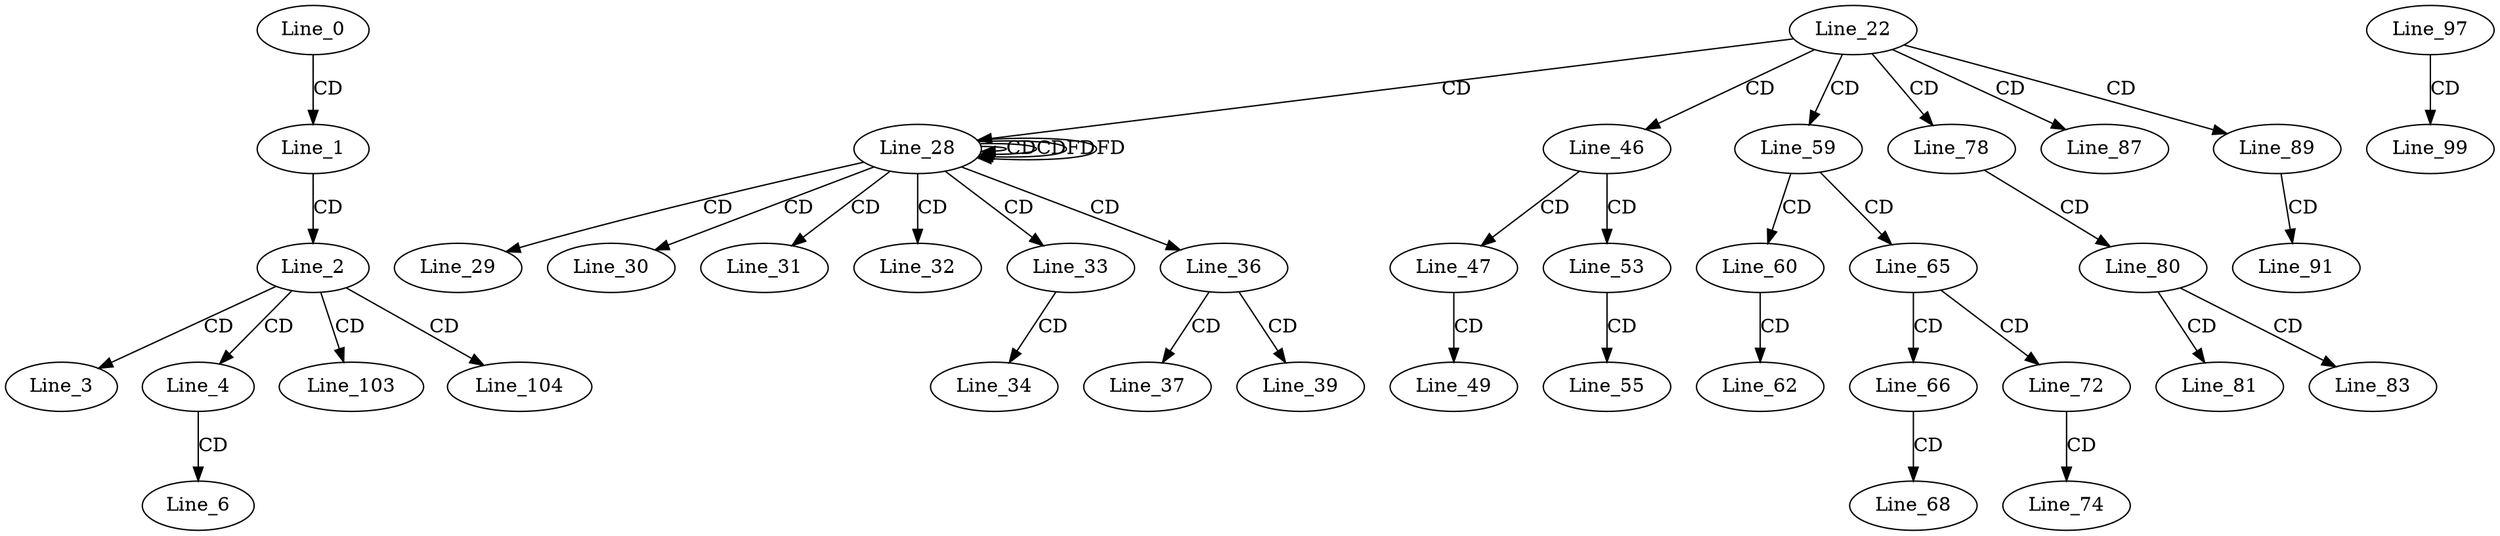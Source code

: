 digraph G {
  Line_0;
  Line_1;
  Line_2;
  Line_3;
  Line_4;
  Line_4;
  Line_6;
  Line_22;
  Line_28;
  Line_28;
  Line_28;
  Line_29;
  Line_30;
  Line_31;
  Line_32;
  Line_33;
  Line_34;
  Line_36;
  Line_37;
  Line_39;
  Line_46;
  Line_47;
  Line_47;
  Line_49;
  Line_53;
  Line_53;
  Line_55;
  Line_59;
  Line_60;
  Line_60;
  Line_62;
  Line_65;
  Line_66;
  Line_66;
  Line_68;
  Line_72;
  Line_72;
  Line_74;
  Line_78;
  Line_78;
  Line_80;
  Line_81;
  Line_83;
  Line_87;
  Line_89;
  Line_89;
  Line_91;
  Line_97;
  Line_99;
  Line_103;
  Line_104;
  Line_0 -> Line_1 [ label="CD" ];
  Line_1 -> Line_2 [ label="CD" ];
  Line_2 -> Line_3 [ label="CD" ];
  Line_2 -> Line_4 [ label="CD" ];
  Line_4 -> Line_6 [ label="CD" ];
  Line_22 -> Line_28 [ label="CD" ];
  Line_28 -> Line_28 [ label="CD" ];
  Line_28 -> Line_28 [ label="CD" ];
  Line_28 -> Line_28 [ label="FD" ];
  Line_28 -> Line_29 [ label="CD" ];
  Line_28 -> Line_30 [ label="CD" ];
  Line_28 -> Line_31 [ label="CD" ];
  Line_28 -> Line_32 [ label="CD" ];
  Line_28 -> Line_33 [ label="CD" ];
  Line_33 -> Line_34 [ label="CD" ];
  Line_28 -> Line_36 [ label="CD" ];
  Line_36 -> Line_37 [ label="CD" ];
  Line_36 -> Line_39 [ label="CD" ];
  Line_22 -> Line_46 [ label="CD" ];
  Line_46 -> Line_47 [ label="CD" ];
  Line_47 -> Line_49 [ label="CD" ];
  Line_46 -> Line_53 [ label="CD" ];
  Line_53 -> Line_55 [ label="CD" ];
  Line_22 -> Line_59 [ label="CD" ];
  Line_59 -> Line_60 [ label="CD" ];
  Line_60 -> Line_62 [ label="CD" ];
  Line_59 -> Line_65 [ label="CD" ];
  Line_65 -> Line_66 [ label="CD" ];
  Line_66 -> Line_68 [ label="CD" ];
  Line_65 -> Line_72 [ label="CD" ];
  Line_72 -> Line_74 [ label="CD" ];
  Line_22 -> Line_78 [ label="CD" ];
  Line_78 -> Line_80 [ label="CD" ];
  Line_80 -> Line_81 [ label="CD" ];
  Line_80 -> Line_83 [ label="CD" ];
  Line_22 -> Line_87 [ label="CD" ];
  Line_22 -> Line_89 [ label="CD" ];
  Line_89 -> Line_91 [ label="CD" ];
  Line_97 -> Line_99 [ label="CD" ];
  Line_2 -> Line_103 [ label="CD" ];
  Line_2 -> Line_104 [ label="CD" ];
  Line_28 -> Line_28 [ label="FD" ];
}
